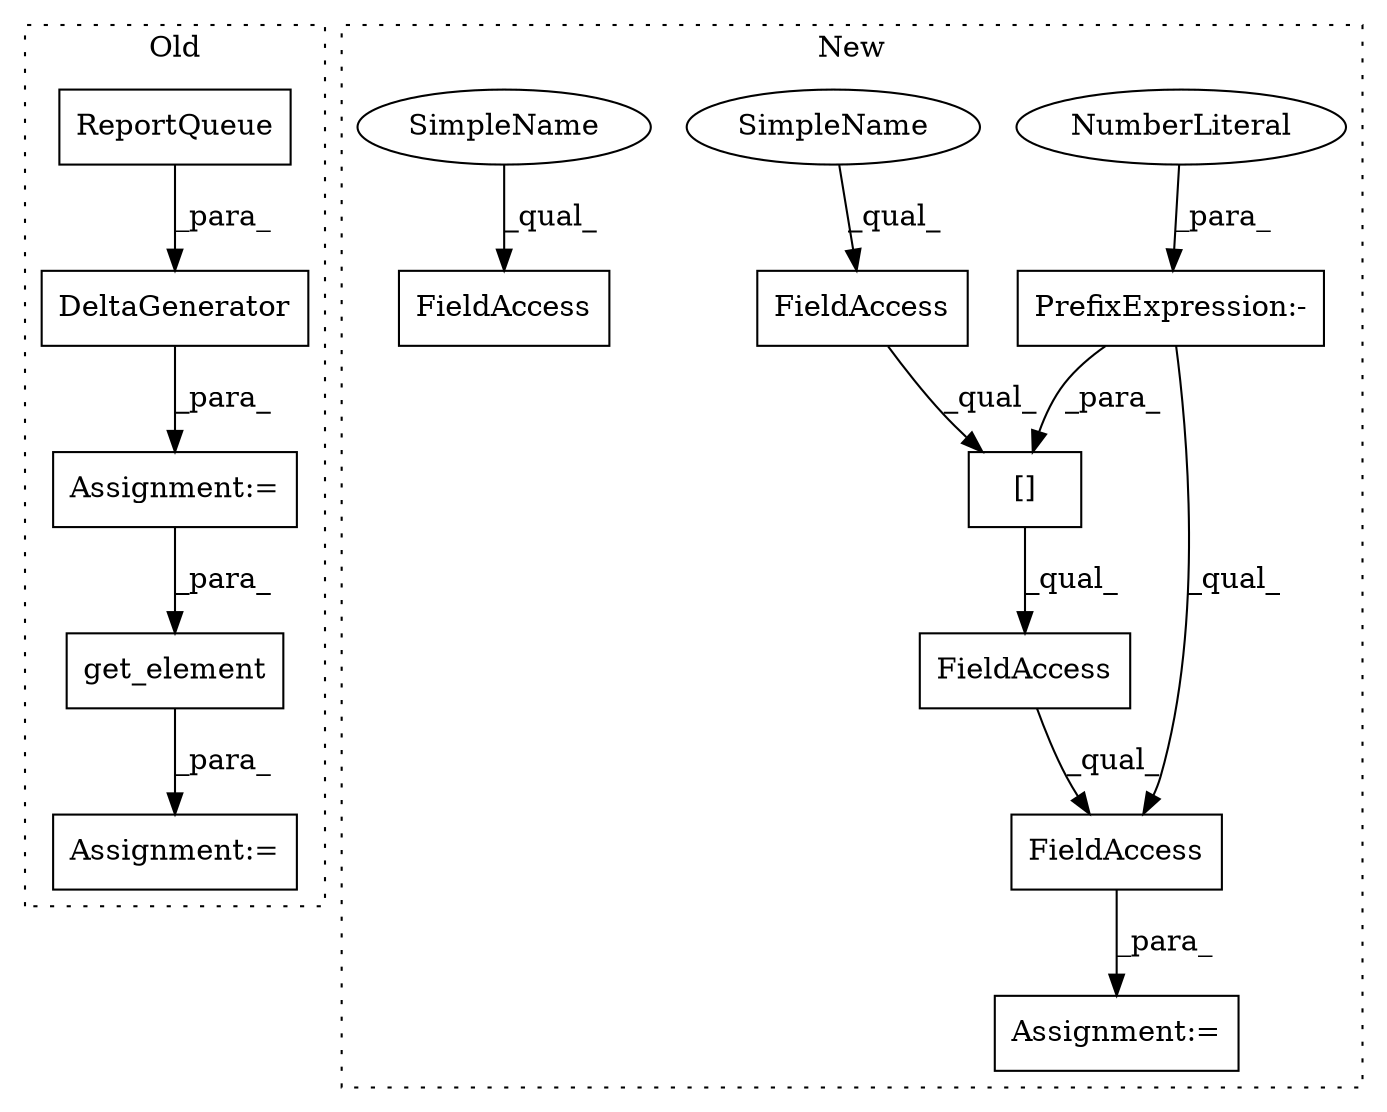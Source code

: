 digraph G {
subgraph cluster0 {
1 [label="DeltaGenerator" a="32" s="10500,10528" l="15,1" shape="box"];
3 [label="get_element" a="32" s="10853,10867" l="12,1" shape="box"];
8 [label="Assignment:=" a="7" s="10852" l="1" shape="box"];
10 [label="Assignment:=" a="7" s="10499" l="1" shape="box"];
13 [label="ReportQueue" a="32" s="10515" l="13" shape="box"];
label = "Old";
style="dotted";
}
subgraph cluster1 {
2 [label="[]" a="2" s="10941,10954" l="11,1" shape="box"];
4 [label="FieldAccess" a="22" s="10941" l="10" shape="box"];
5 [label="FieldAccess" a="22" s="10901" l="8" shape="box"];
6 [label="FieldAccess" a="22" s="10941" l="20" shape="box"];
7 [label="FieldAccess" a="22" s="10941" l="32" shape="box"];
9 [label="Assignment:=" a="7" s="10940" l="1" shape="box"];
11 [label="PrefixExpression:-" a="38" s="10952" l="1" shape="box"];
12 [label="NumberLiteral" a="34" s="10953" l="1" shape="ellipse"];
14 [label="SimpleName" a="42" s="10941" l="4" shape="ellipse"];
15 [label="SimpleName" a="42" s="10901" l="4" shape="ellipse"];
label = "New";
style="dotted";
}
1 -> 10 [label="_para_"];
2 -> 6 [label="_qual_"];
3 -> 8 [label="_para_"];
4 -> 2 [label="_qual_"];
6 -> 7 [label="_qual_"];
7 -> 9 [label="_para_"];
10 -> 3 [label="_para_"];
11 -> 7 [label="_qual_"];
11 -> 2 [label="_para_"];
12 -> 11 [label="_para_"];
13 -> 1 [label="_para_"];
14 -> 4 [label="_qual_"];
15 -> 5 [label="_qual_"];
}